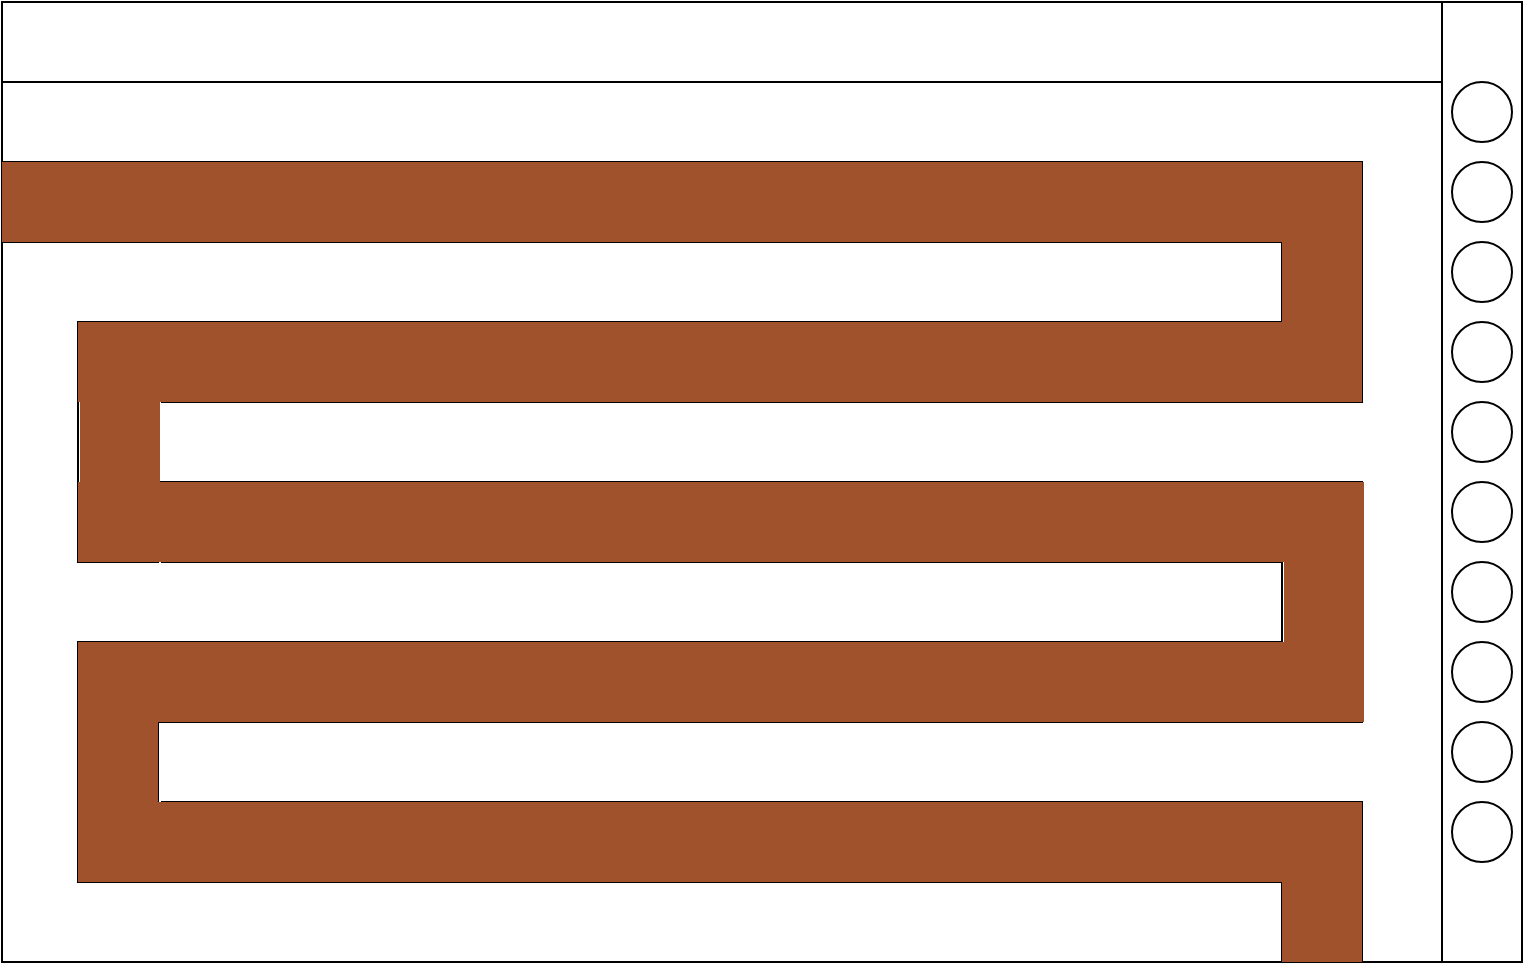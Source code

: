 <mxfile version="20.8.13" type="github">
  <diagram name="Page-1" id="zFE875iKLAENkuUcsFWu">
    <mxGraphModel dx="856" dy="800" grid="1" gridSize="10" guides="1" tooltips="1" connect="1" arrows="1" fold="1" page="1" pageScale="1" pageWidth="850" pageHeight="1100" math="0" shadow="0">
      <root>
        <mxCell id="0" />
        <mxCell id="1" parent="0" />
        <mxCell id="jQFUmVb1L2Z8zy5BHqim-1" value="" style="swimlane;startSize=0;" vertex="1" parent="1">
          <mxGeometry x="40" y="160" width="760" height="480" as="geometry" />
        </mxCell>
        <mxCell id="jQFUmVb1L2Z8zy5BHqim-5" value="" style="rounded=0;whiteSpace=wrap;html=1;" vertex="1" parent="jQFUmVb1L2Z8zy5BHqim-1">
          <mxGeometry width="760" height="40" as="geometry" />
        </mxCell>
        <mxCell id="jQFUmVb1L2Z8zy5BHqim-6" value="" style="shape=image;html=1;verticalAlign=top;verticalLabelPosition=bottom;labelBackgroundColor=#ffffff;imageAspect=0;aspect=fixed;image=https://cdn3.iconfinder.com/data/icons/arrows-set-12/512/reset-128.png" vertex="1" parent="jQFUmVb1L2Z8zy5BHqim-1">
          <mxGeometry x="10" y="6" width="28" height="28" as="geometry" />
        </mxCell>
        <mxCell id="jQFUmVb1L2Z8zy5BHqim-7" value="" style="rounded=0;whiteSpace=wrap;html=1;" vertex="1" parent="jQFUmVb1L2Z8zy5BHqim-1">
          <mxGeometry x="720" width="40" height="480" as="geometry" />
        </mxCell>
        <mxCell id="jQFUmVb1L2Z8zy5BHqim-8" value="" style="ellipse;whiteSpace=wrap;html=1;aspect=fixed;" vertex="1" parent="jQFUmVb1L2Z8zy5BHqim-1">
          <mxGeometry x="725" y="40" width="30" height="30" as="geometry" />
        </mxCell>
        <mxCell id="jQFUmVb1L2Z8zy5BHqim-9" value="" style="ellipse;whiteSpace=wrap;html=1;aspect=fixed;" vertex="1" parent="jQFUmVb1L2Z8zy5BHqim-1">
          <mxGeometry x="725" y="80" width="30" height="30" as="geometry" />
        </mxCell>
        <mxCell id="jQFUmVb1L2Z8zy5BHqim-10" value="" style="ellipse;whiteSpace=wrap;html=1;aspect=fixed;" vertex="1" parent="jQFUmVb1L2Z8zy5BHqim-1">
          <mxGeometry x="725" y="120" width="30" height="30" as="geometry" />
        </mxCell>
        <mxCell id="jQFUmVb1L2Z8zy5BHqim-11" value="" style="ellipse;whiteSpace=wrap;html=1;aspect=fixed;" vertex="1" parent="jQFUmVb1L2Z8zy5BHqim-1">
          <mxGeometry x="725" y="160" width="30" height="30" as="geometry" />
        </mxCell>
        <mxCell id="jQFUmVb1L2Z8zy5BHqim-12" value="" style="ellipse;whiteSpace=wrap;html=1;aspect=fixed;" vertex="1" parent="jQFUmVb1L2Z8zy5BHqim-1">
          <mxGeometry x="725" y="200" width="30" height="30" as="geometry" />
        </mxCell>
        <mxCell id="jQFUmVb1L2Z8zy5BHqim-13" value="" style="ellipse;whiteSpace=wrap;html=1;aspect=fixed;" vertex="1" parent="jQFUmVb1L2Z8zy5BHqim-1">
          <mxGeometry x="725" y="240" width="30" height="30" as="geometry" />
        </mxCell>
        <mxCell id="jQFUmVb1L2Z8zy5BHqim-14" value="" style="ellipse;whiteSpace=wrap;html=1;aspect=fixed;" vertex="1" parent="jQFUmVb1L2Z8zy5BHqim-1">
          <mxGeometry x="725" y="280" width="30" height="30" as="geometry" />
        </mxCell>
        <mxCell id="jQFUmVb1L2Z8zy5BHqim-15" value="" style="ellipse;whiteSpace=wrap;html=1;aspect=fixed;" vertex="1" parent="jQFUmVb1L2Z8zy5BHqim-1">
          <mxGeometry x="725" y="320" width="30" height="30" as="geometry" />
        </mxCell>
        <mxCell id="jQFUmVb1L2Z8zy5BHqim-16" value="" style="ellipse;whiteSpace=wrap;html=1;aspect=fixed;" vertex="1" parent="jQFUmVb1L2Z8zy5BHqim-1">
          <mxGeometry x="725" y="360" width="30" height="30" as="geometry" />
        </mxCell>
        <mxCell id="jQFUmVb1L2Z8zy5BHqim-17" value="" style="ellipse;whiteSpace=wrap;html=1;aspect=fixed;" vertex="1" parent="jQFUmVb1L2Z8zy5BHqim-1">
          <mxGeometry x="725" y="400" width="30" height="30" as="geometry" />
        </mxCell>
        <mxCell id="jQFUmVb1L2Z8zy5BHqim-88" value="" style="shape=partialRectangle;whiteSpace=wrap;html=1;top=0;bottom=0;fillColor=none;direction=south;" vertex="1" parent="jQFUmVb1L2Z8zy5BHqim-1">
          <mxGeometry y="80" width="640" height="40" as="geometry" />
        </mxCell>
        <mxCell id="jQFUmVb1L2Z8zy5BHqim-90" value="" style="shape=partialRectangle;whiteSpace=wrap;html=1;bottom=0;right=0;fillColor=none;rotation=90;" vertex="1" parent="jQFUmVb1L2Z8zy5BHqim-1">
          <mxGeometry x="590" y="110" width="120" height="60" as="geometry" />
        </mxCell>
        <mxCell id="jQFUmVb1L2Z8zy5BHqim-91" value="" style="shape=partialRectangle;whiteSpace=wrap;html=1;bottom=0;right=0;fillColor=none;rotation=90;direction=south;" vertex="1" parent="jQFUmVb1L2Z8zy5BHqim-1">
          <mxGeometry x="582.5" y="102.5" width="40" height="75" as="geometry" />
        </mxCell>
        <mxCell id="jQFUmVb1L2Z8zy5BHqim-93" value="" style="shape=partialRectangle;whiteSpace=wrap;html=1;top=0;left=0;fillColor=none;" vertex="1" parent="jQFUmVb1L2Z8zy5BHqim-1">
          <mxGeometry x="560" y="160" width="120" height="40" as="geometry" />
        </mxCell>
        <mxCell id="jQFUmVb1L2Z8zy5BHqim-94" value="" style="shape=partialRectangle;whiteSpace=wrap;html=1;top=0;bottom=0;fillColor=none;direction=south;" vertex="1" parent="jQFUmVb1L2Z8zy5BHqim-1">
          <mxGeometry x="80" y="160" width="502.5" height="40" as="geometry" />
        </mxCell>
        <mxCell id="jQFUmVb1L2Z8zy5BHqim-95" value="" style="shape=partialRectangle;whiteSpace=wrap;html=1;bottom=0;right=0;fillColor=none;" vertex="1" parent="jQFUmVb1L2Z8zy5BHqim-1">
          <mxGeometry x="38" y="160" width="120" height="120" as="geometry" />
        </mxCell>
        <mxCell id="jQFUmVb1L2Z8zy5BHqim-96" value="" style="shape=partialRectangle;whiteSpace=wrap;html=1;top=0;bottom=0;fillColor=none;direction=south;" vertex="1" parent="jQFUmVb1L2Z8zy5BHqim-1">
          <mxGeometry x="80" y="240" width="560" height="40" as="geometry" />
        </mxCell>
        <mxCell id="jQFUmVb1L2Z8zy5BHqim-98" value="" style="shape=partialRectangle;whiteSpace=wrap;html=1;top=0;bottom=0;fillColor=none;direction=south;" vertex="1" parent="jQFUmVb1L2Z8zy5BHqim-1">
          <mxGeometry x="80" y="320" width="560" height="40" as="geometry" />
        </mxCell>
        <mxCell id="jQFUmVb1L2Z8zy5BHqim-99" value="" style="shape=partialRectangle;whiteSpace=wrap;html=1;top=0;bottom=0;fillColor=none;direction=south;" vertex="1" parent="jQFUmVb1L2Z8zy5BHqim-1">
          <mxGeometry x="80" y="400" width="560" height="40" as="geometry" />
        </mxCell>
        <mxCell id="jQFUmVb1L2Z8zy5BHqim-100" value="" style="shape=partialRectangle;whiteSpace=wrap;html=1;top=0;left=0;fillColor=none;" vertex="1" parent="jQFUmVb1L2Z8zy5BHqim-1">
          <mxGeometry x="530" y="280" width="110" height="40" as="geometry" />
        </mxCell>
        <mxCell id="jQFUmVb1L2Z8zy5BHqim-101" value="" style="shape=partialRectangle;whiteSpace=wrap;html=1;top=0;left=0;fillColor=none;" vertex="1" parent="jQFUmVb1L2Z8zy5BHqim-1">
          <mxGeometry x="570" y="320" width="110" height="40" as="geometry" />
        </mxCell>
        <mxCell id="jQFUmVb1L2Z8zy5BHqim-102" value="" style="shape=partialRectangle;whiteSpace=wrap;html=1;top=0;left=0;fillColor=none;direction=south;" vertex="1" parent="jQFUmVb1L2Z8zy5BHqim-1">
          <mxGeometry x="38" y="170" width="40" height="110" as="geometry" />
        </mxCell>
        <mxCell id="jQFUmVb1L2Z8zy5BHqim-103" value="" style="shape=partialRectangle;whiteSpace=wrap;html=1;top=0;left=0;fillColor=none;direction=south;" vertex="1" parent="jQFUmVb1L2Z8zy5BHqim-1">
          <mxGeometry x="78" y="200" width="40" height="40" as="geometry" />
        </mxCell>
        <mxCell id="jQFUmVb1L2Z8zy5BHqim-104" value="" style="shape=partialRectangle;whiteSpace=wrap;html=1;bottom=0;right=0;fillColor=none;direction=south;" vertex="1" parent="jQFUmVb1L2Z8zy5BHqim-1">
          <mxGeometry x="620" y="240" width="60" height="120" as="geometry" />
        </mxCell>
        <mxCell id="jQFUmVb1L2Z8zy5BHqim-105" value="" style="shape=partialRectangle;whiteSpace=wrap;html=1;bottom=0;right=0;fillColor=none;direction=north;" vertex="1" parent="jQFUmVb1L2Z8zy5BHqim-1">
          <mxGeometry x="38" y="320" width="60" height="120" as="geometry" />
        </mxCell>
        <mxCell id="jQFUmVb1L2Z8zy5BHqim-106" value="" style="shape=partialRectangle;whiteSpace=wrap;html=1;top=0;left=0;fillColor=none;direction=west;" vertex="1" parent="jQFUmVb1L2Z8zy5BHqim-1">
          <mxGeometry x="78" y="360" width="120" height="40" as="geometry" />
        </mxCell>
        <mxCell id="jQFUmVb1L2Z8zy5BHqim-107" value="" style="shape=partialRectangle;whiteSpace=wrap;html=1;top=0;left=0;fillColor=none;direction=west;" vertex="1" parent="jQFUmVb1L2Z8zy5BHqim-1">
          <mxGeometry x="38" y="320" width="120" height="40" as="geometry" />
        </mxCell>
        <mxCell id="jQFUmVb1L2Z8zy5BHqim-108" value="" style="shape=partialRectangle;whiteSpace=wrap;html=1;bottom=0;right=0;fillColor=none;direction=south;" vertex="1" parent="jQFUmVb1L2Z8zy5BHqim-1">
          <mxGeometry x="622.5" y="400" width="57.5" height="80" as="geometry" />
        </mxCell>
        <mxCell id="jQFUmVb1L2Z8zy5BHqim-109" value="" style="shape=partialRectangle;whiteSpace=wrap;html=1;bottom=0;right=0;fillColor=none;direction=south;" vertex="1" parent="jQFUmVb1L2Z8zy5BHqim-1">
          <mxGeometry x="582.5" y="440" width="57.5" height="40" as="geometry" />
        </mxCell>
        <mxCell id="jQFUmVb1L2Z8zy5BHqim-110" value="" style="rounded=0;whiteSpace=wrap;html=1;fillColor=#a0522d;fontColor=#ffffff;strokeColor=none;" vertex="1" parent="jQFUmVb1L2Z8zy5BHqim-1">
          <mxGeometry y="80" width="680" height="40" as="geometry" />
        </mxCell>
        <mxCell id="jQFUmVb1L2Z8zy5BHqim-111" value="" style="rounded=0;whiteSpace=wrap;html=1;fillColor=#a0522d;fontColor=#ffffff;strokeColor=none;" vertex="1" parent="jQFUmVb1L2Z8zy5BHqim-1">
          <mxGeometry x="38" y="160" width="642" height="40" as="geometry" />
        </mxCell>
        <mxCell id="jQFUmVb1L2Z8zy5BHqim-113" value="" style="rounded=0;whiteSpace=wrap;html=1;fillColor=#a0522d;fontColor=#ffffff;strokeColor=none;" vertex="1" parent="jQFUmVb1L2Z8zy5BHqim-1">
          <mxGeometry x="38" y="240" width="640" height="40" as="geometry" />
        </mxCell>
        <mxCell id="jQFUmVb1L2Z8zy5BHqim-114" value="" style="rounded=0;whiteSpace=wrap;html=1;fillColor=#a0522d;fontColor=#ffffff;strokeColor=none;" vertex="1" parent="jQFUmVb1L2Z8zy5BHqim-1">
          <mxGeometry x="39" y="240" width="642" height="40" as="geometry" />
        </mxCell>
        <mxCell id="jQFUmVb1L2Z8zy5BHqim-115" value="" style="rounded=0;whiteSpace=wrap;html=1;fillColor=#a0522d;fontColor=#ffffff;strokeColor=none;" vertex="1" parent="jQFUmVb1L2Z8zy5BHqim-1">
          <mxGeometry x="38" y="320" width="642" height="40" as="geometry" />
        </mxCell>
        <mxCell id="jQFUmVb1L2Z8zy5BHqim-116" value="" style="rounded=0;whiteSpace=wrap;html=1;fillColor=#a0522d;fontColor=#ffffff;strokeColor=none;" vertex="1" parent="jQFUmVb1L2Z8zy5BHqim-1">
          <mxGeometry x="38" y="400" width="642" height="40" as="geometry" />
        </mxCell>
        <mxCell id="jQFUmVb1L2Z8zy5BHqim-117" value="" style="rounded=0;whiteSpace=wrap;html=1;fillColor=#a0522d;fontColor=#ffffff;strokeColor=none;" vertex="1" parent="jQFUmVb1L2Z8zy5BHqim-1">
          <mxGeometry x="640" y="80" width="40" height="120" as="geometry" />
        </mxCell>
        <mxCell id="jQFUmVb1L2Z8zy5BHqim-118" value="" style="rounded=0;whiteSpace=wrap;html=1;fillColor=#a0522d;fontColor=#ffffff;strokeColor=none;" vertex="1" parent="jQFUmVb1L2Z8zy5BHqim-1">
          <mxGeometry x="39" y="160" width="40" height="120" as="geometry" />
        </mxCell>
        <mxCell id="jQFUmVb1L2Z8zy5BHqim-119" value="" style="rounded=0;whiteSpace=wrap;html=1;fillColor=#a0522d;fontColor=#ffffff;strokeColor=none;" vertex="1" parent="jQFUmVb1L2Z8zy5BHqim-1">
          <mxGeometry x="641" y="240" width="40" height="120" as="geometry" />
        </mxCell>
        <mxCell id="jQFUmVb1L2Z8zy5BHqim-120" value="" style="rounded=0;whiteSpace=wrap;html=1;fillColor=#a0522d;fontColor=#ffffff;strokeColor=none;" vertex="1" parent="jQFUmVb1L2Z8zy5BHqim-1">
          <mxGeometry x="38" y="320" width="40" height="120" as="geometry" />
        </mxCell>
        <mxCell id="jQFUmVb1L2Z8zy5BHqim-121" value="" style="rounded=0;whiteSpace=wrap;html=1;fillColor=#a0522d;fontColor=#ffffff;strokeColor=none;" vertex="1" parent="1">
          <mxGeometry x="680" y="560" width="40" height="80" as="geometry" />
        </mxCell>
      </root>
    </mxGraphModel>
  </diagram>
</mxfile>
